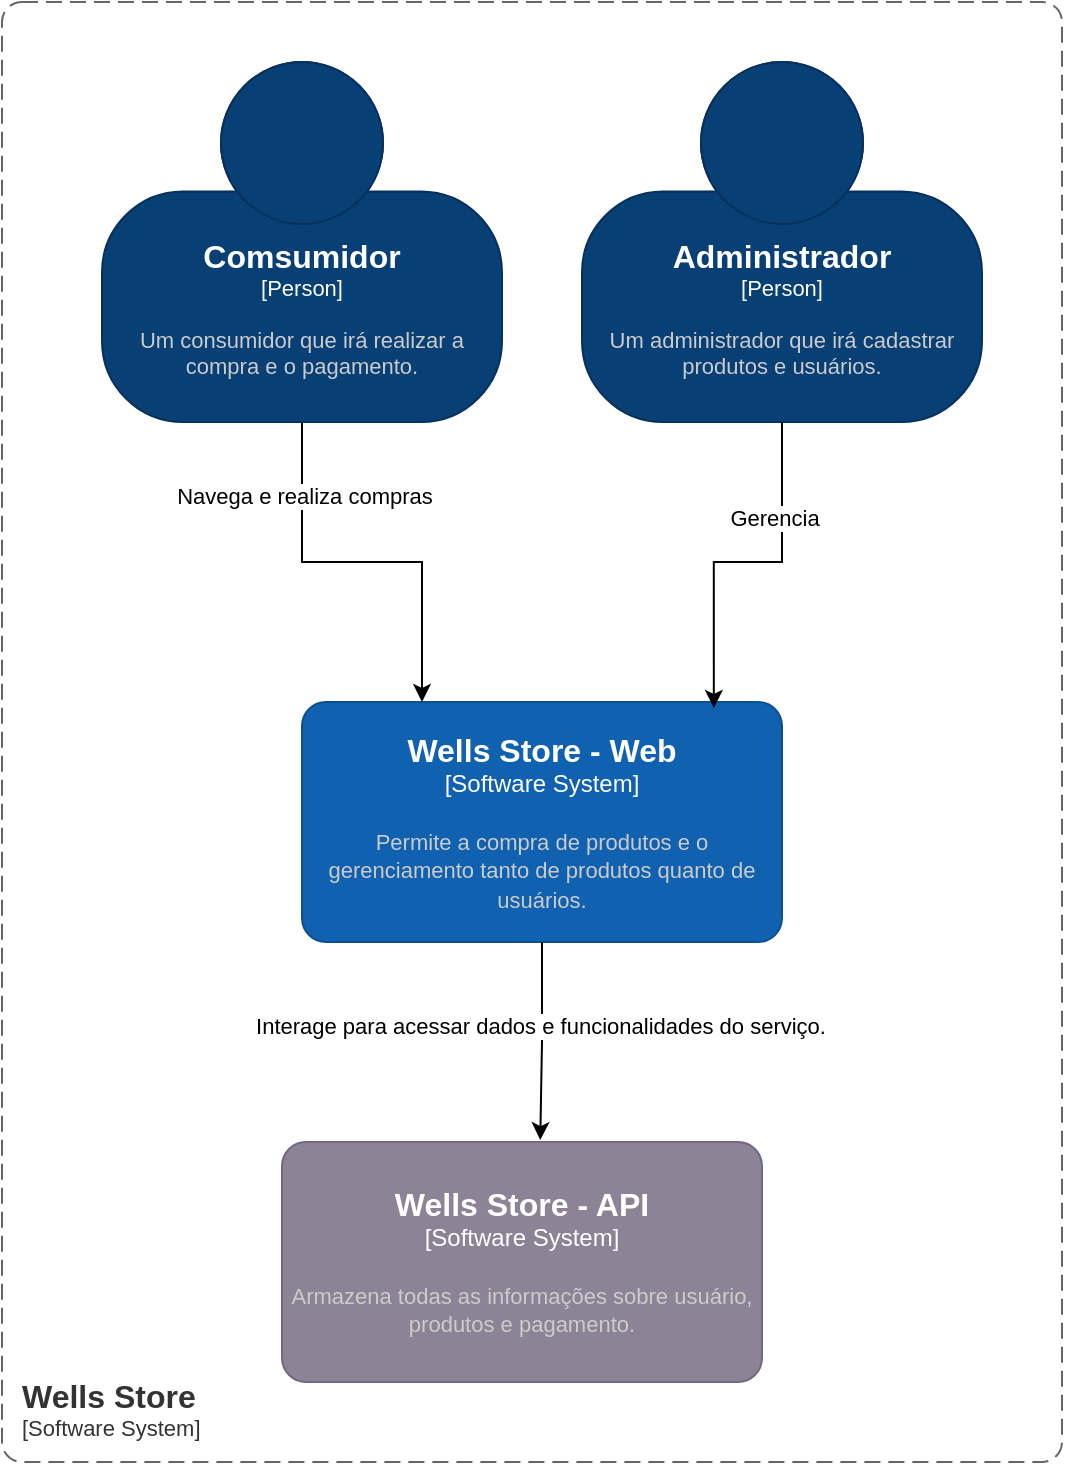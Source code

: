 <mxfile version="24.1.0" type="google" pages="2">
  <diagram name="System Context" id="BWDgVZCxijCDNMSLQUmL">
    <mxGraphModel dx="3137" dy="1282" grid="1" gridSize="10" guides="1" tooltips="1" connect="1" arrows="1" fold="1" page="1" pageScale="1" pageWidth="827" pageHeight="1169" math="0" shadow="0">
      <root>
        <mxCell id="0" />
        <mxCell id="1" parent="0" />
        <mxCell id="I3x2CptkZIJ53Bs-HU9H-3" style="edgeStyle=orthogonalEdgeStyle;rounded=0;orthogonalLoop=1;jettySize=auto;html=1;entryX=0.25;entryY=0;entryDx=0;entryDy=0;entryPerimeter=0;" edge="1" parent="1" source="orSxxpdaoF3hsMD8jQ_U-1" target="orSxxpdaoF3hsMD8jQ_U-16">
          <mxGeometry relative="1" as="geometry" />
        </mxCell>
        <mxCell id="I3x2CptkZIJ53Bs-HU9H-6" value="Navega e realiza compras" style="edgeLabel;html=1;align=center;verticalAlign=middle;resizable=0;points=[];" vertex="1" connectable="0" parent="I3x2CptkZIJ53Bs-HU9H-3">
          <mxGeometry x="-0.634" y="1" relative="1" as="geometry">
            <mxPoint as="offset" />
          </mxGeometry>
        </mxCell>
        <object placeholders="1" c4Name="Comsumidor" c4Type="Person" c4Description="Um consumidor que irá realizar a compra e o pagamento." label="&lt;font style=&quot;font-size: 16px&quot;&gt;&lt;b&gt;%c4Name%&lt;/b&gt;&lt;/font&gt;&lt;div&gt;[%c4Type%]&lt;/div&gt;&lt;br&gt;&lt;div&gt;&lt;font style=&quot;font-size: 11px&quot;&gt;&lt;font color=&quot;#cccccc&quot;&gt;%c4Description%&lt;/font&gt;&lt;/div&gt;" id="orSxxpdaoF3hsMD8jQ_U-1">
          <mxCell style="html=1;fontSize=11;dashed=0;whiteSpace=wrap;fillColor=#083F75;strokeColor=#06315C;fontColor=#ffffff;shape=mxgraph.c4.person2;align=center;metaEdit=1;points=[[0.5,0,0],[1,0.5,0],[1,0.75,0],[0.75,1,0],[0.5,1,0],[0.25,1,0],[0,0.75,0],[0,0.5,0]];resizable=0;" parent="1" vertex="1">
            <mxGeometry x="-610" y="50" width="200" height="180" as="geometry" />
          </mxCell>
        </object>
        <object placeholders="1" c4Name="Wells Store - Web" c4Type="Software System" c4Description="Permite a compra de produtos e o gerenciamento tanto de produtos quanto de usuários." label="&lt;font style=&quot;font-size: 16px&quot;&gt;&lt;b&gt;%c4Name%&lt;/b&gt;&lt;/font&gt;&lt;div&gt;[%c4Type%]&lt;/div&gt;&lt;br&gt;&lt;div&gt;&lt;font style=&quot;font-size: 11px&quot;&gt;&lt;font color=&quot;#cccccc&quot;&gt;%c4Description%&lt;/font&gt;&lt;/div&gt;" id="orSxxpdaoF3hsMD8jQ_U-16">
          <mxCell style="rounded=1;whiteSpace=wrap;html=1;labelBackgroundColor=none;fillColor=#1061B0;fontColor=#ffffff;align=center;arcSize=10;strokeColor=#0D5091;metaEdit=1;resizable=0;points=[[0.25,0,0],[0.5,0,0],[0.75,0,0],[1,0.25,0],[1,0.5,0],[1,0.75,0],[0.75,1,0],[0.5,1,0],[0.25,1,0],[0,0.75,0],[0,0.5,0],[0,0.25,0]];" parent="1" vertex="1">
            <mxGeometry x="-510" y="370" width="240" height="120" as="geometry" />
          </mxCell>
        </object>
        <object placeholders="1" c4Name="Administrador" c4Type="Person" c4Description="Um administrador que irá cadastrar produtos e usuários." label="&lt;font style=&quot;font-size: 16px&quot;&gt;&lt;b&gt;%c4Name%&lt;/b&gt;&lt;/font&gt;&lt;div&gt;[%c4Type%]&lt;/div&gt;&lt;br&gt;&lt;div&gt;&lt;font style=&quot;font-size: 11px&quot;&gt;&lt;font color=&quot;#cccccc&quot;&gt;%c4Description%&lt;/font&gt;&lt;/div&gt;" id="I3x2CptkZIJ53Bs-HU9H-2">
          <mxCell style="html=1;fontSize=11;dashed=0;whiteSpace=wrap;fillColor=#083F75;strokeColor=#06315C;fontColor=#ffffff;shape=mxgraph.c4.person2;align=center;metaEdit=1;points=[[0.5,0,0],[1,0.5,0],[1,0.75,0],[0.75,1,0],[0.5,1,0],[0.25,1,0],[0,0.75,0],[0,0.5,0]];resizable=0;" vertex="1" parent="1">
            <mxGeometry x="-370" y="50" width="200" height="180" as="geometry" />
          </mxCell>
        </object>
        <mxCell id="I3x2CptkZIJ53Bs-HU9H-4" style="edgeStyle=orthogonalEdgeStyle;rounded=0;orthogonalLoop=1;jettySize=auto;html=1;entryX=0.858;entryY=0.025;entryDx=0;entryDy=0;entryPerimeter=0;" edge="1" parent="1" source="I3x2CptkZIJ53Bs-HU9H-2" target="orSxxpdaoF3hsMD8jQ_U-16">
          <mxGeometry relative="1" as="geometry" />
        </mxCell>
        <mxCell id="I3x2CptkZIJ53Bs-HU9H-5" value="Gerencia" style="edgeLabel;html=1;align=center;verticalAlign=middle;resizable=0;points=[];" vertex="1" connectable="0" parent="I3x2CptkZIJ53Bs-HU9H-4">
          <mxGeometry x="-0.456" y="-4" relative="1" as="geometry">
            <mxPoint as="offset" />
          </mxGeometry>
        </mxCell>
        <object placeholders="1" c4Name="Wells Store - API" c4Type="Software System" c4Description="Armazena todas as informações sobre usuário, produtos e pagamento." label="&lt;font style=&quot;font-size: 16px&quot;&gt;&lt;b&gt;%c4Name%&lt;/b&gt;&lt;/font&gt;&lt;div&gt;[%c4Type%]&lt;/div&gt;&lt;br&gt;&lt;div&gt;&lt;font style=&quot;font-size: 11px&quot;&gt;&lt;font color=&quot;#cccccc&quot;&gt;%c4Description%&lt;/font&gt;&lt;/div&gt;" id="I3x2CptkZIJ53Bs-HU9H-10">
          <mxCell style="rounded=1;whiteSpace=wrap;html=1;labelBackgroundColor=none;fillColor=#8C8496;fontColor=#ffffff;align=center;arcSize=10;strokeColor=#736782;metaEdit=1;resizable=0;points=[[0.25,0,0],[0.5,0,0],[0.75,0,0],[1,0.25,0],[1,0.5,0],[1,0.75,0],[0.75,1,0],[0.5,1,0],[0.25,1,0],[0,0.75,0],[0,0.5,0],[0,0.25,0]];" vertex="1" parent="1">
            <mxGeometry x="-520" y="590" width="240" height="120" as="geometry" />
          </mxCell>
        </object>
        <mxCell id="I3x2CptkZIJ53Bs-HU9H-11" style="edgeStyle=orthogonalEdgeStyle;rounded=0;orthogonalLoop=1;jettySize=auto;html=1;entryX=0.538;entryY=-0.008;entryDx=0;entryDy=0;entryPerimeter=0;" edge="1" parent="1" source="orSxxpdaoF3hsMD8jQ_U-16" target="I3x2CptkZIJ53Bs-HU9H-10">
          <mxGeometry relative="1" as="geometry" />
        </mxCell>
        <mxCell id="I3x2CptkZIJ53Bs-HU9H-13" value="Interage para acessar dados e funcionalidades do serviço." style="edgeLabel;html=1;align=center;verticalAlign=middle;resizable=0;points=[];" vertex="1" connectable="0" parent="I3x2CptkZIJ53Bs-HU9H-11">
          <mxGeometry x="-0.16" y="-1" relative="1" as="geometry">
            <mxPoint as="offset" />
          </mxGeometry>
        </mxCell>
        <object placeholders="1" c4Name="Wells Store" c4Type="SystemScopeBoundary" c4Application="Software System" label="&lt;font style=&quot;font-size: 16px&quot;&gt;&lt;b&gt;&lt;div style=&quot;text-align: left&quot;&gt;%c4Name%&lt;/div&gt;&lt;/b&gt;&lt;/font&gt;&lt;div style=&quot;text-align: left&quot;&gt;[%c4Application%]&lt;/div&gt;" id="I3x2CptkZIJ53Bs-HU9H-15">
          <mxCell style="rounded=1;fontSize=11;whiteSpace=wrap;html=1;dashed=1;arcSize=20;fillColor=none;strokeColor=#666666;fontColor=#333333;labelBackgroundColor=none;align=left;verticalAlign=bottom;labelBorderColor=none;spacingTop=0;spacing=10;dashPattern=8 4;metaEdit=1;rotatable=0;perimeter=rectanglePerimeter;noLabel=0;labelPadding=0;allowArrows=0;connectable=0;expand=0;recursiveResize=0;editable=1;pointerEvents=0;absoluteArcSize=1;points=[[0.25,0,0],[0.5,0,0],[0.75,0,0],[1,0.25,0],[1,0.5,0],[1,0.75,0],[0.75,1,0],[0.5,1,0],[0.25,1,0],[0,0.75,0],[0,0.5,0],[0,0.25,0]];" vertex="1" parent="1">
            <mxGeometry x="-660" y="20" width="530" height="730" as="geometry" />
          </mxCell>
        </object>
      </root>
    </mxGraphModel>
  </diagram>
  <diagram id="Uvy2AW0DIGoywj6-EWHZ" name="Container">
    <mxGraphModel dx="3964" dy="1282" grid="1" gridSize="10" guides="1" tooltips="1" connect="1" arrows="1" fold="1" page="1" pageScale="1" pageWidth="827" pageHeight="1169" math="0" shadow="0">
      <root>
        <mxCell id="0" />
        <mxCell id="1" parent="0" />
        <mxCell id="wIll3hkeMOb6orYmv0XH-9" style="edgeStyle=orthogonalEdgeStyle;rounded=0;orthogonalLoop=1;jettySize=auto;html=1;" edge="1" parent="1" source="CyHGru8bYcmQ3PyEiUiT-1" target="CyHGru8bYcmQ3PyEiUiT-2">
          <mxGeometry relative="1" as="geometry" />
        </mxCell>
        <mxCell id="wIll3hkeMOb6orYmv0XH-12" value="Spring Data" style="edgeLabel;html=1;align=center;verticalAlign=middle;resizable=0;points=[];" vertex="1" connectable="0" parent="wIll3hkeMOb6orYmv0XH-9">
          <mxGeometry x="-0.267" y="-1" relative="1" as="geometry">
            <mxPoint as="offset" />
          </mxGeometry>
        </mxCell>
        <object placeholders="1" c4Name="Wells Usuário" c4Type="Container" c4Technology="SpringBoot, Spring Security" c4Description="Responsável pelo cadastro e controle de usuários." label="&lt;font style=&quot;font-size: 16px&quot;&gt;&lt;b&gt;%c4Name%&lt;/b&gt;&lt;/font&gt;&lt;div&gt;[%c4Type%: %c4Technology%]&lt;/div&gt;&lt;br&gt;&lt;div&gt;&lt;font style=&quot;font-size: 11px&quot;&gt;&lt;font color=&quot;#E6E6E6&quot;&gt;%c4Description%&lt;/font&gt;&lt;/div&gt;" id="CyHGru8bYcmQ3PyEiUiT-1">
          <mxCell style="rounded=1;whiteSpace=wrap;html=1;fontSize=11;labelBackgroundColor=none;fillColor=#23A2D9;fontColor=#ffffff;align=center;arcSize=10;strokeColor=#0E7DAD;metaEdit=1;resizable=0;points=[[0.25,0,0],[0.5,0,0],[0.75,0,0],[1,0.25,0],[1,0.5,0],[1,0.75,0],[0.75,1,0],[0.5,1,0],[0.25,1,0],[0,0.75,0],[0,0.5,0],[0,0.25,0]];" vertex="1" parent="1">
            <mxGeometry x="-780" y="720" width="240" height="120" as="geometry" />
          </mxCell>
        </object>
        <object placeholders="1" c4Type="Database " c4Container="Container" c4Technology="PostgreSQL" c4Description="Banco de Dados responsável por armazenar os dados de usuário" label="&lt;font style=&quot;font-size: 16px&quot;&gt;&lt;b&gt;%c4Type%&lt;/b&gt;&lt;/font&gt;&lt;div&gt;[%c4Container%:&amp;nbsp;%c4Technology%]&lt;/div&gt;&lt;br&gt;&lt;div&gt;&lt;font style=&quot;font-size: 11px&quot;&gt;&lt;font color=&quot;#E6E6E6&quot;&gt;%c4Description%&lt;/font&gt;&lt;/div&gt;" id="CyHGru8bYcmQ3PyEiUiT-2">
          <mxCell style="shape=cylinder3;size=15;whiteSpace=wrap;html=1;boundedLbl=1;rounded=0;labelBackgroundColor=none;fillColor=#23A2D9;fontSize=12;fontColor=#ffffff;align=center;strokeColor=#0E7DAD;metaEdit=1;points=[[0.5,0,0],[1,0.25,0],[1,0.5,0],[1,0.75,0],[0.5,1,0],[0,0.75,0],[0,0.5,0],[0,0.25,0]];resizable=0;" vertex="1" parent="1">
            <mxGeometry x="-780" y="900" width="240" height="120" as="geometry" />
          </mxCell>
        </object>
        <object placeholders="1" c4Type="Container name" c4Container="Wells Store - Web" c4Technology="" c4Description="Aplicativo Web" label="&lt;font style=&quot;font-size: 16px&quot;&gt;&lt;b&gt;%c4Type%&lt;/b&gt;&lt;/font&gt;&lt;div&gt;[%c4Container%:&amp;nbsp;%c4Technology%]&lt;/div&gt;&lt;br&gt;&lt;div&gt;&lt;font style=&quot;font-size: 11px&quot;&gt;&lt;font color=&quot;#E6E6E6&quot;&gt;%c4Description%&lt;/font&gt;&lt;/div&gt;" id="CyHGru8bYcmQ3PyEiUiT-3">
          <mxCell style="shape=mxgraph.c4.webBrowserContainer2;whiteSpace=wrap;html=1;boundedLbl=1;rounded=0;labelBackgroundColor=none;strokeColor=#118ACD;fillColor=#23A2D9;strokeColor=#118ACD;strokeColor2=#0E7DAD;fontSize=12;fontColor=#ffffff;align=center;metaEdit=1;points=[[0.5,0,0],[1,0.25,0],[1,0.5,0],[1,0.75,0],[0.5,1,0],[0,0.75,0],[0,0.5,0],[0,0.25,0]];resizable=0;" vertex="1" parent="1">
            <mxGeometry x="-313" y="100" width="240" height="160" as="geometry" />
          </mxCell>
        </object>
        <mxCell id="wIll3hkeMOb6orYmv0XH-10" style="edgeStyle=orthogonalEdgeStyle;rounded=0;orthogonalLoop=1;jettySize=auto;html=1;" edge="1" parent="1" source="CyHGru8bYcmQ3PyEiUiT-6" target="CyHGru8bYcmQ3PyEiUiT-1">
          <mxGeometry relative="1" as="geometry" />
        </mxCell>
        <mxCell id="wIll3hkeMOb6orYmv0XH-11" value="HTTP (JSON)" style="edgeLabel;html=1;align=center;verticalAlign=middle;resizable=0;points=[];" vertex="1" connectable="0" parent="wIll3hkeMOb6orYmv0XH-10">
          <mxGeometry x="-0.282" y="2" relative="1" as="geometry">
            <mxPoint x="-119" y="208" as="offset" />
          </mxGeometry>
        </mxCell>
        <mxCell id="wIll3hkeMOb6orYmv0XH-31" style="edgeStyle=orthogonalEdgeStyle;rounded=0;orthogonalLoop=1;jettySize=auto;html=1;" edge="1" parent="1" source="CyHGru8bYcmQ3PyEiUiT-6" target="wIll3hkeMOb6orYmv0XH-25">
          <mxGeometry relative="1" as="geometry" />
        </mxCell>
        <object placeholders="1" c4Name=" Wells Gateway" c4Type="Component" c4Technology="Spring Cloud Gateway" c4Description="É a entrada principal para os microsserviços e valida a autenticação." label="&lt;font style=&quot;font-size: 16px&quot;&gt;&lt;b&gt;%c4Name%&lt;/b&gt;&lt;/font&gt;&lt;div&gt;[%c4Type%: %c4Technology%]&lt;/div&gt;&lt;br&gt;&lt;div&gt;&lt;font style=&quot;font-size: 11px&quot;&gt;%c4Description%&lt;/font&gt;&lt;/div&gt;" id="CyHGru8bYcmQ3PyEiUiT-6">
          <mxCell style="rounded=1;whiteSpace=wrap;html=1;labelBackgroundColor=none;fillColor=#63BEF2;fontColor=#ffffff;align=center;arcSize=6;strokeColor=#2086C9;metaEdit=1;resizable=0;points=[[0.25,0,0],[0.5,0,0],[0.75,0,0],[1,0.25,0],[1,0.5,0],[1,0.75,0],[0.75,1,0],[0.5,1,0],[0.25,1,0],[0,0.75,0],[0,0.5,0],[0,0.25,0]];" vertex="1" parent="1">
            <mxGeometry x="-323" y="390" width="240" height="120" as="geometry" />
          </mxCell>
        </object>
        <object placeholders="1" c4Name="Comsumidor" c4Type="Person" c4Description="Um consumidor que irá realizar a compra e o pagamento." label="&lt;font style=&quot;font-size: 16px&quot;&gt;&lt;b&gt;%c4Name%&lt;/b&gt;&lt;/font&gt;&lt;div&gt;[%c4Type%]&lt;/div&gt;&lt;br&gt;&lt;div&gt;&lt;font style=&quot;font-size: 11px&quot;&gt;&lt;font color=&quot;#cccccc&quot;&gt;%c4Description%&lt;/font&gt;&lt;/div&gt;" id="wyl4yxYM7rB0rtZnwKSA-1">
          <mxCell style="html=1;fontSize=11;dashed=0;whiteSpace=wrap;fillColor=#083F75;strokeColor=#06315C;fontColor=#ffffff;shape=mxgraph.c4.person2;align=center;metaEdit=1;points=[[0.5,0,0],[1,0.5,0],[1,0.75,0],[0.75,1,0],[0.5,1,0],[0.25,1,0],[0,0.75,0],[0,0.5,0]];resizable=0;" vertex="1" parent="1">
            <mxGeometry x="-600" y="80" width="200" height="180" as="geometry" />
          </mxCell>
        </object>
        <object placeholders="1" c4Name="Administrador" c4Type="Person" c4Description="Um administrador que irá cadastrar produtos e usuários." label="&lt;font style=&quot;font-size: 16px&quot;&gt;&lt;b&gt;%c4Name%&lt;/b&gt;&lt;/font&gt;&lt;div&gt;[%c4Type%]&lt;/div&gt;&lt;br&gt;&lt;div&gt;&lt;font style=&quot;font-size: 11px&quot;&gt;&lt;font color=&quot;#cccccc&quot;&gt;%c4Description%&lt;/font&gt;&lt;/div&gt;" id="wIll3hkeMOb6orYmv0XH-1">
          <mxCell style="html=1;fontSize=11;dashed=0;whiteSpace=wrap;fillColor=#083F75;strokeColor=#06315C;fontColor=#ffffff;shape=mxgraph.c4.person2;align=center;metaEdit=1;points=[[0.5,0,0],[1,0.5,0],[1,0.75,0],[0.75,1,0],[0.5,1,0],[0.25,1,0],[0,0.75,0],[0,0.5,0]];resizable=0;" vertex="1" parent="1">
            <mxGeometry x="17" y="80" width="200" height="180" as="geometry" />
          </mxCell>
        </object>
        <mxCell id="wIll3hkeMOb6orYmv0XH-7" style="edgeStyle=orthogonalEdgeStyle;rounded=0;orthogonalLoop=1;jettySize=auto;html=1;entryX=0.546;entryY=-0.033;entryDx=0;entryDy=0;entryPerimeter=0;" edge="1" parent="1" source="CyHGru8bYcmQ3PyEiUiT-3" target="CyHGru8bYcmQ3PyEiUiT-6">
          <mxGeometry relative="1" as="geometry" />
        </mxCell>
        <mxCell id="wIll3hkeMOb6orYmv0XH-8" value="HTTP (JSON)" style="edgeLabel;html=1;align=center;verticalAlign=middle;resizable=0;points=[];" vertex="1" connectable="0" parent="wIll3hkeMOb6orYmv0XH-7">
          <mxGeometry x="-0.118" y="2" relative="1" as="geometry">
            <mxPoint as="offset" />
          </mxGeometry>
        </mxCell>
        <mxCell id="wIll3hkeMOb6orYmv0XH-13" style="edgeStyle=orthogonalEdgeStyle;rounded=0;orthogonalLoop=1;jettySize=auto;html=1;entryX=0.017;entryY=0.438;entryDx=0;entryDy=0;entryPerimeter=0;" edge="1" parent="1" source="wyl4yxYM7rB0rtZnwKSA-1" target="CyHGru8bYcmQ3PyEiUiT-3">
          <mxGeometry relative="1" as="geometry" />
        </mxCell>
        <mxCell id="wIll3hkeMOb6orYmv0XH-16" value="acessa" style="edgeLabel;html=1;align=center;verticalAlign=middle;resizable=0;points=[];" vertex="1" connectable="0" parent="wIll3hkeMOb6orYmv0XH-13">
          <mxGeometry x="-0.123" relative="1" as="geometry">
            <mxPoint x="-2" as="offset" />
          </mxGeometry>
        </mxCell>
        <mxCell id="wIll3hkeMOb6orYmv0XH-14" style="edgeStyle=orthogonalEdgeStyle;rounded=0;orthogonalLoop=1;jettySize=auto;html=1;entryX=0.988;entryY=0.438;entryDx=0;entryDy=0;entryPerimeter=0;" edge="1" parent="1" source="wIll3hkeMOb6orYmv0XH-1" target="CyHGru8bYcmQ3PyEiUiT-3">
          <mxGeometry relative="1" as="geometry" />
        </mxCell>
        <mxCell id="wIll3hkeMOb6orYmv0XH-15" value="acessa" style="edgeLabel;html=1;align=center;verticalAlign=middle;resizable=0;points=[];" vertex="1" connectable="0" parent="wIll3hkeMOb6orYmv0XH-14">
          <mxGeometry x="-0.161" y="-1" relative="1" as="geometry">
            <mxPoint x="1" as="offset" />
          </mxGeometry>
        </mxCell>
        <mxCell id="wIll3hkeMOb6orYmv0XH-17" style="edgeStyle=orthogonalEdgeStyle;rounded=0;orthogonalLoop=1;jettySize=auto;html=1;" edge="1" parent="1" source="wIll3hkeMOb6orYmv0XH-19" target="wIll3hkeMOb6orYmv0XH-20">
          <mxGeometry relative="1" as="geometry" />
        </mxCell>
        <mxCell id="wIll3hkeMOb6orYmv0XH-18" value="Spring Data" style="edgeLabel;html=1;align=center;verticalAlign=middle;resizable=0;points=[];" vertex="1" connectable="0" parent="wIll3hkeMOb6orYmv0XH-17">
          <mxGeometry x="-0.267" y="-1" relative="1" as="geometry">
            <mxPoint as="offset" />
          </mxGeometry>
        </mxCell>
        <object placeholders="1" c4Name="Wells Produto" c4Type="Container" c4Technology="SpringBoot" c4Description="Responsável pelo cadastro e controle de itens/produto." label="&lt;font style=&quot;font-size: 16px&quot;&gt;&lt;b&gt;%c4Name%&lt;/b&gt;&lt;/font&gt;&lt;div&gt;[%c4Type%: %c4Technology%]&lt;/div&gt;&lt;br&gt;&lt;div&gt;&lt;font style=&quot;font-size: 11px&quot;&gt;&lt;font color=&quot;#E6E6E6&quot;&gt;%c4Description%&lt;/font&gt;&lt;/div&gt;" id="wIll3hkeMOb6orYmv0XH-19">
          <mxCell style="rounded=1;whiteSpace=wrap;html=1;fontSize=11;labelBackgroundColor=none;fillColor=#23A2D9;fontColor=#ffffff;align=center;arcSize=10;strokeColor=#0E7DAD;metaEdit=1;resizable=0;points=[[0.25,0,0],[0.5,0,0],[0.75,0,0],[1,0.25,0],[1,0.5,0],[1,0.75,0],[0.75,1,0],[0.5,1,0],[0.25,1,0],[0,0.75,0],[0,0.5,0],[0,0.25,0]];" vertex="1" parent="1">
            <mxGeometry x="-490" y="720" width="240" height="120" as="geometry" />
          </mxCell>
        </object>
        <object placeholders="1" c4Type="Database " c4Container="Container" c4Technology="PostgreSQL" c4Description="Banco de Dados responsável por armazenar os dados de itens/produto" label="&lt;font style=&quot;font-size: 16px&quot;&gt;&lt;b&gt;%c4Type%&lt;/b&gt;&lt;/font&gt;&lt;div&gt;[%c4Container%:&amp;nbsp;%c4Technology%]&lt;/div&gt;&lt;br&gt;&lt;div&gt;&lt;font style=&quot;font-size: 11px&quot;&gt;&lt;font color=&quot;#E6E6E6&quot;&gt;%c4Description%&lt;/font&gt;&lt;/div&gt;" id="wIll3hkeMOb6orYmv0XH-20">
          <mxCell style="shape=cylinder3;size=15;whiteSpace=wrap;html=1;boundedLbl=1;rounded=0;labelBackgroundColor=none;fillColor=#23A2D9;fontSize=12;fontColor=#ffffff;align=center;strokeColor=#0E7DAD;metaEdit=1;points=[[0.5,0,0],[1,0.25,0],[1,0.5,0],[1,0.75,0],[0.5,1,0],[0,0.75,0],[0,0.5,0],[0,0.25,0]];resizable=0;" vertex="1" parent="1">
            <mxGeometry x="-490" y="900" width="240" height="120" as="geometry" />
          </mxCell>
        </object>
        <mxCell id="wIll3hkeMOb6orYmv0XH-21" style="edgeStyle=orthogonalEdgeStyle;rounded=0;orthogonalLoop=1;jettySize=auto;html=1;entryX=0.25;entryY=0;entryDx=0;entryDy=0;entryPerimeter=0;" edge="1" parent="1" source="CyHGru8bYcmQ3PyEiUiT-6" target="wIll3hkeMOb6orYmv0XH-19">
          <mxGeometry relative="1" as="geometry" />
        </mxCell>
        <mxCell id="wIll3hkeMOb6orYmv0XH-22" value="HTTP (JSON)" style="edgeLabel;html=1;align=center;verticalAlign=middle;resizable=0;points=[];" vertex="1" connectable="0" parent="wIll3hkeMOb6orYmv0XH-21">
          <mxGeometry x="0.345" relative="1" as="geometry">
            <mxPoint x="-48" y="45" as="offset" />
          </mxGeometry>
        </mxCell>
        <mxCell id="wIll3hkeMOb6orYmv0XH-23" style="edgeStyle=orthogonalEdgeStyle;rounded=0;orthogonalLoop=1;jettySize=auto;html=1;" edge="1" parent="1" source="wIll3hkeMOb6orYmv0XH-25" target="wIll3hkeMOb6orYmv0XH-26">
          <mxGeometry relative="1" as="geometry" />
        </mxCell>
        <mxCell id="wIll3hkeMOb6orYmv0XH-24" value="Spring Data" style="edgeLabel;html=1;align=center;verticalAlign=middle;resizable=0;points=[];" vertex="1" connectable="0" parent="wIll3hkeMOb6orYmv0XH-23">
          <mxGeometry x="-0.267" y="-1" relative="1" as="geometry">
            <mxPoint as="offset" />
          </mxGeometry>
        </mxCell>
        <object placeholders="1" c4Name="Wells Carrinho" c4Type="Container" c4Technology="SpringBoot" c4Description="Responsável pelo gerenciamento do carrinho de compras." label="&lt;font style=&quot;font-size: 16px&quot;&gt;&lt;b&gt;%c4Name%&lt;/b&gt;&lt;/font&gt;&lt;div&gt;[%c4Type%: %c4Technology%]&lt;/div&gt;&lt;br&gt;&lt;div&gt;&lt;font style=&quot;font-size: 11px&quot;&gt;&lt;font color=&quot;#E6E6E6&quot;&gt;%c4Description%&lt;/font&gt;&lt;/div&gt;" id="wIll3hkeMOb6orYmv0XH-25">
          <mxCell style="rounded=1;whiteSpace=wrap;html=1;fontSize=11;labelBackgroundColor=none;fillColor=#23A2D9;fontColor=#ffffff;align=center;arcSize=10;strokeColor=#0E7DAD;metaEdit=1;resizable=0;points=[[0.25,0,0],[0.5,0,0],[0.75,0,0],[1,0.25,0],[1,0.5,0],[1,0.75,0],[0.75,1,0],[0.5,1,0],[0.25,1,0],[0,0.75,0],[0,0.5,0],[0,0.25,0]];" vertex="1" parent="1">
            <mxGeometry x="-180" y="720" width="240" height="120" as="geometry" />
          </mxCell>
        </object>
        <object placeholders="1" c4Type="Database " c4Container="Container" c4Technology="PostgreSQL" c4Description="Banco de Dados responsável por armazenar os dados do carrinho de compras" label="&lt;font style=&quot;font-size: 16px&quot;&gt;&lt;b&gt;%c4Type%&lt;/b&gt;&lt;/font&gt;&lt;div&gt;[%c4Container%:&amp;nbsp;%c4Technology%]&lt;/div&gt;&lt;br&gt;&lt;div&gt;&lt;font style=&quot;font-size: 11px&quot;&gt;&lt;font color=&quot;#E6E6E6&quot;&gt;%c4Description%&lt;/font&gt;&lt;/div&gt;" id="wIll3hkeMOb6orYmv0XH-26">
          <mxCell style="shape=cylinder3;size=15;whiteSpace=wrap;html=1;boundedLbl=1;rounded=0;labelBackgroundColor=none;fillColor=#23A2D9;fontSize=12;fontColor=#ffffff;align=center;strokeColor=#0E7DAD;metaEdit=1;points=[[0.5,0,0],[1,0.25,0],[1,0.5,0],[1,0.75,0],[0.5,1,0],[0,0.75,0],[0,0.5,0],[0,0.25,0]];resizable=0;" vertex="1" parent="1">
            <mxGeometry x="-180" y="900" width="240" height="120" as="geometry" />
          </mxCell>
        </object>
        <mxCell id="wIll3hkeMOb6orYmv0XH-27" style="edgeStyle=orthogonalEdgeStyle;rounded=0;orthogonalLoop=1;jettySize=auto;html=1;" edge="1" parent="1" source="wIll3hkeMOb6orYmv0XH-29" target="wIll3hkeMOb6orYmv0XH-30">
          <mxGeometry relative="1" as="geometry" />
        </mxCell>
        <mxCell id="wIll3hkeMOb6orYmv0XH-28" value="Spring Data" style="edgeLabel;html=1;align=center;verticalAlign=middle;resizable=0;points=[];" vertex="1" connectable="0" parent="wIll3hkeMOb6orYmv0XH-27">
          <mxGeometry x="-0.267" y="-1" relative="1" as="geometry">
            <mxPoint as="offset" />
          </mxGeometry>
        </mxCell>
        <object placeholders="1" c4Name="Wells Pagamento" c4Type="Container" c4Technology="SpringBoot" c4Description="Responsável pelo gerenciamento do pagamento." label="&lt;font style=&quot;font-size: 16px&quot;&gt;&lt;b&gt;%c4Name%&lt;/b&gt;&lt;/font&gt;&lt;div&gt;[%c4Type%: %c4Technology%]&lt;/div&gt;&lt;br&gt;&lt;div&gt;&lt;font style=&quot;font-size: 11px&quot;&gt;&lt;font color=&quot;#E6E6E6&quot;&gt;%c4Description%&lt;/font&gt;&lt;/div&gt;" id="wIll3hkeMOb6orYmv0XH-29">
          <mxCell style="rounded=1;whiteSpace=wrap;html=1;fontSize=11;labelBackgroundColor=none;fillColor=#23A2D9;fontColor=#ffffff;align=center;arcSize=10;strokeColor=#0E7DAD;metaEdit=1;resizable=0;points=[[0.25,0,0],[0.5,0,0],[0.75,0,0],[1,0.25,0],[1,0.5,0],[1,0.75,0],[0.75,1,0],[0.5,1,0],[0.25,1,0],[0,0.75,0],[0,0.5,0],[0,0.25,0]];" vertex="1" parent="1">
            <mxGeometry x="260" y="720" width="240" height="120" as="geometry" />
          </mxCell>
        </object>
        <object placeholders="1" c4Type="Database " c4Container="Container" c4Technology="PostgreSQL" c4Description="Banco de Dados responsável por armazenar os dados de pagamento" label="&lt;font style=&quot;font-size: 16px&quot;&gt;&lt;b&gt;%c4Type%&lt;/b&gt;&lt;/font&gt;&lt;div&gt;[%c4Container%:&amp;nbsp;%c4Technology%]&lt;/div&gt;&lt;br&gt;&lt;div&gt;&lt;font style=&quot;font-size: 11px&quot;&gt;&lt;font color=&quot;#E6E6E6&quot;&gt;%c4Description%&lt;/font&gt;&lt;/div&gt;" id="wIll3hkeMOb6orYmv0XH-30">
          <mxCell style="shape=cylinder3;size=15;whiteSpace=wrap;html=1;boundedLbl=1;rounded=0;labelBackgroundColor=none;fillColor=#23A2D9;fontSize=12;fontColor=#ffffff;align=center;strokeColor=#0E7DAD;metaEdit=1;points=[[0.5,0,0],[1,0.25,0],[1,0.5,0],[1,0.75,0],[0.5,1,0],[0,0.75,0],[0,0.5,0],[0,0.25,0]];resizable=0;" vertex="1" parent="1">
            <mxGeometry x="260" y="900" width="240" height="120" as="geometry" />
          </mxCell>
        </object>
        <mxCell id="wIll3hkeMOb6orYmv0XH-32" value="HTTP (JSON)" style="edgeLabel;html=1;align=center;verticalAlign=middle;resizable=0;points=[];" vertex="1" connectable="0" parent="1">
          <mxGeometry x="-72.999" y="660" as="geometry" />
        </mxCell>
        <mxCell id="wIll3hkeMOb6orYmv0XH-33" style="edgeStyle=orthogonalEdgeStyle;rounded=0;orthogonalLoop=1;jettySize=auto;html=1;entryX=0.5;entryY=0;entryDx=0;entryDy=0;entryPerimeter=0;" edge="1" parent="1" source="CyHGru8bYcmQ3PyEiUiT-6" target="wIll3hkeMOb6orYmv0XH-29">
          <mxGeometry relative="1" as="geometry" />
        </mxCell>
        <mxCell id="wIll3hkeMOb6orYmv0XH-34" value="HTTP (JSON)" style="edgeLabel;html=1;align=center;verticalAlign=middle;resizable=0;points=[];" vertex="1" connectable="0" parent="1">
          <mxGeometry x="380.001" y="660" as="geometry" />
        </mxCell>
        <object placeholders="1" c4Type="RabbitMQ" c4Container="Container" c4Technology="RabbitMQ" c4Description="Sistema de mensageria utilizado na integração entre o Wells Carrinho e o Wells Pagamento." label="&lt;font style=&quot;font-size: 16px&quot;&gt;&lt;b&gt;%c4Type%&lt;/b&gt;&lt;/font&gt;&lt;div&gt;[%c4Container%:&amp;nbsp;%c4Technology%]&lt;/div&gt;&lt;br&gt;&lt;div&gt;&lt;font style=&quot;font-size: 11px&quot;&gt;&lt;font color=&quot;#E6E6E6&quot;&gt;%c4Description%&lt;/font&gt;&lt;/div&gt;" id="wIll3hkeMOb6orYmv0XH-36">
          <mxCell style="shape=cylinder3;size=15;direction=south;whiteSpace=wrap;html=1;boundedLbl=1;rounded=0;labelBackgroundColor=none;fillColor=#23A2D9;fontSize=12;fontColor=#ffffff;align=center;strokeColor=#0E7DAD;metaEdit=1;points=[[0.5,0,0],[1,0.25,0],[1,0.5,0],[1,0.75,0],[0.5,1,0],[0,0.75,0],[0,0.5,0],[0,0.25,0]];resizable=0;" vertex="1" parent="1">
            <mxGeometry x="30" y="510" width="240" height="120" as="geometry" />
          </mxCell>
        </object>
        <mxCell id="wIll3hkeMOb6orYmv0XH-37" style="edgeStyle=orthogonalEdgeStyle;rounded=0;orthogonalLoop=1;jettySize=auto;html=1;entryX=0.655;entryY=-0.032;entryDx=0;entryDy=0;entryPerimeter=0;" edge="1" parent="1" source="wIll3hkeMOb6orYmv0XH-36" target="wIll3hkeMOb6orYmv0XH-25">
          <mxGeometry relative="1" as="geometry">
            <Array as="points">
              <mxPoint x="-23" y="600" />
            </Array>
          </mxGeometry>
        </mxCell>
        <mxCell id="wIll3hkeMOb6orYmv0XH-42" value="AMQP" style="edgeLabel;html=1;align=center;verticalAlign=middle;resizable=0;points=[];" vertex="1" connectable="0" parent="wIll3hkeMOb6orYmv0XH-37">
          <mxGeometry x="0.832" y="-1" relative="1" as="geometry">
            <mxPoint x="4" y="-63" as="offset" />
          </mxGeometry>
        </mxCell>
        <mxCell id="wIll3hkeMOb6orYmv0XH-45" style="edgeStyle=orthogonalEdgeStyle;rounded=0;orthogonalLoop=1;jettySize=auto;html=1;entryX=0;entryY=0.75;entryDx=0;entryDy=0;entryPerimeter=0;" edge="1" parent="1" source="wIll3hkeMOb6orYmv0XH-36" target="wIll3hkeMOb6orYmv0XH-29">
          <mxGeometry relative="1" as="geometry" />
        </mxCell>
        <mxCell id="wIll3hkeMOb6orYmv0XH-46" value="AMQP" style="edgeLabel;html=1;align=center;verticalAlign=middle;resizable=0;points=[];" vertex="1" connectable="0" parent="1">
          <mxGeometry x="-9.803" y="649.53" as="geometry">
            <mxPoint x="165" y="74" as="offset" />
          </mxGeometry>
        </mxCell>
        <object placeholders="1" c4Name="Wells Store - API" c4Type="ContainerScopeBoundary" c4Application="Container" label="&lt;font style=&quot;font-size: 16px&quot;&gt;&lt;b&gt;&lt;div style=&quot;text-align: left&quot;&gt;%c4Name%&lt;/div&gt;&lt;/b&gt;&lt;/font&gt;&lt;div style=&quot;text-align: left&quot;&gt;[%c4Application%]&lt;/div&gt;" id="wIll3hkeMOb6orYmv0XH-48">
          <mxCell style="rounded=1;fontSize=11;whiteSpace=wrap;html=1;dashed=1;arcSize=20;fillColor=none;strokeColor=#666666;fontColor=#333333;labelBackgroundColor=none;align=left;verticalAlign=bottom;labelBorderColor=none;spacingTop=0;spacing=10;dashPattern=8 4;metaEdit=1;rotatable=0;perimeter=rectanglePerimeter;noLabel=0;labelPadding=0;allowArrows=0;connectable=0;expand=0;recursiveResize=0;editable=1;pointerEvents=0;absoluteArcSize=1;points=[[0.25,0,0],[0.5,0,0],[0.75,0,0],[1,0.25,0],[1,0.5,0],[1,0.75,0],[0.75,1,0],[0.5,1,0],[0.25,1,0],[0,0.75,0],[0,0.5,0],[0,0.25,0]];" vertex="1" parent="1">
            <mxGeometry x="-880" y="340" width="1590" height="740" as="geometry" />
          </mxCell>
        </object>
      </root>
    </mxGraphModel>
  </diagram>
</mxfile>
